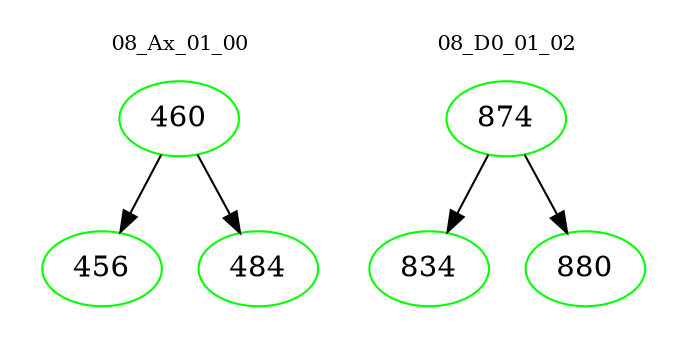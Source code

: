 digraph{
subgraph cluster_0 {
color = white
label = "08_Ax_01_00";
fontsize=10;
T0_460 [label="460", color="green"]
T0_460 -> T0_456 [color="black"]
T0_456 [label="456", color="green"]
T0_460 -> T0_484 [color="black"]
T0_484 [label="484", color="green"]
}
subgraph cluster_1 {
color = white
label = "08_D0_01_02";
fontsize=10;
T1_874 [label="874", color="green"]
T1_874 -> T1_834 [color="black"]
T1_834 [label="834", color="green"]
T1_874 -> T1_880 [color="black"]
T1_880 [label="880", color="green"]
}
}

